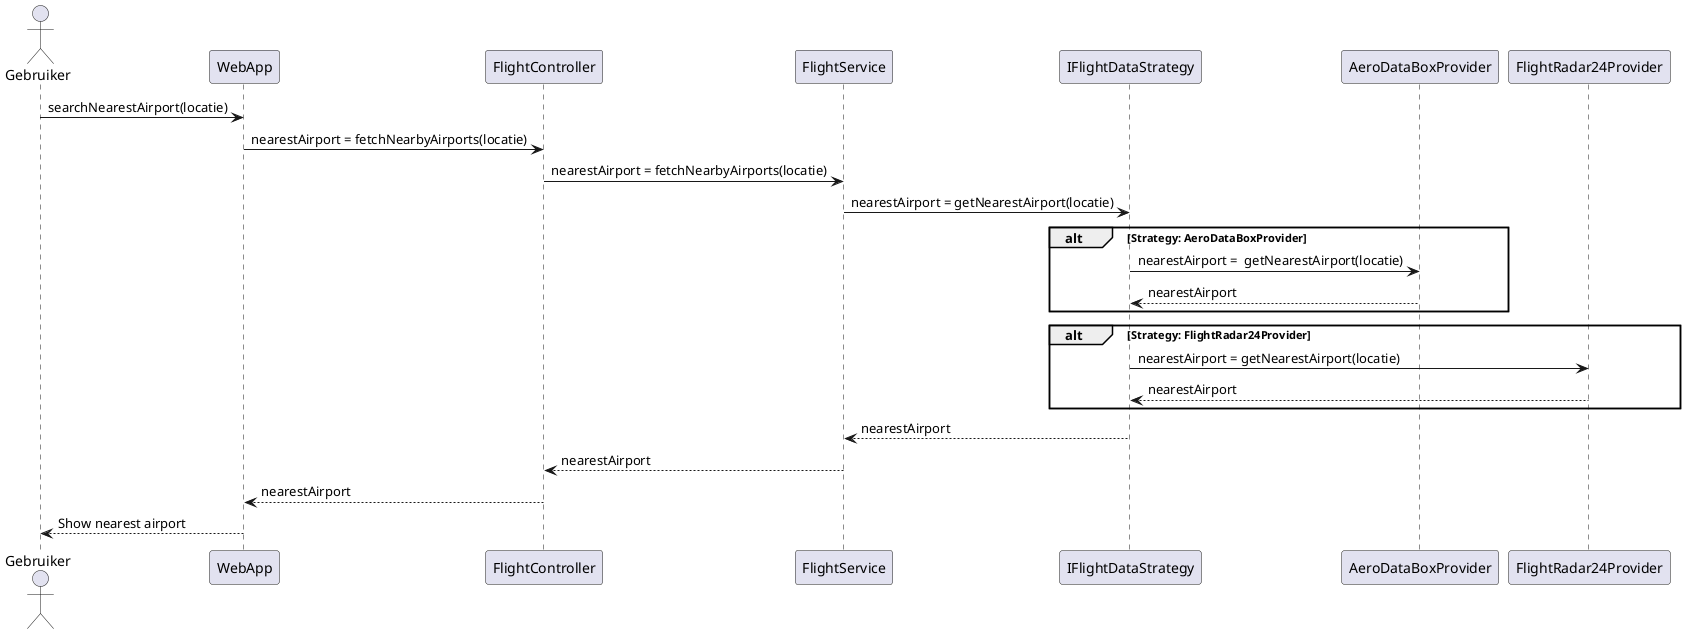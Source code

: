 @startuml
actor Gebruiker
participant WebApp
participant FlightController
participant FlightService
participant IFlightDataStrategy
participant AeroDataBoxProvider
participant FlightRadar24Provider

Gebruiker -> WebApp : searchNearestAirport(locatie)
WebApp -> FlightController : nearestAirport = fetchNearbyAirports(locatie)
FlightController -> FlightService : nearestAirport = fetchNearbyAirports(locatie)
FlightService -> IFlightDataStrategy : nearestAirport = getNearestAirport(locatie)

alt Strategy: AeroDataBoxProvider
    IFlightDataStrategy -> AeroDataBoxProvider :nearestAirport =  getNearestAirport(locatie)
    AeroDataBoxProvider --> IFlightDataStrategy : nearestAirport
end

alt Strategy: FlightRadar24Provider
    IFlightDataStrategy -> FlightRadar24Provider : nearestAirport = getNearestAirport(locatie)
    FlightRadar24Provider --> IFlightDataStrategy : nearestAirport
end

IFlightDataStrategy --> FlightService : nearestAirport
FlightService --> FlightController : nearestAirport
FlightController --> WebApp : nearestAirport
WebApp --> Gebruiker : Show nearest airport
@enduml
